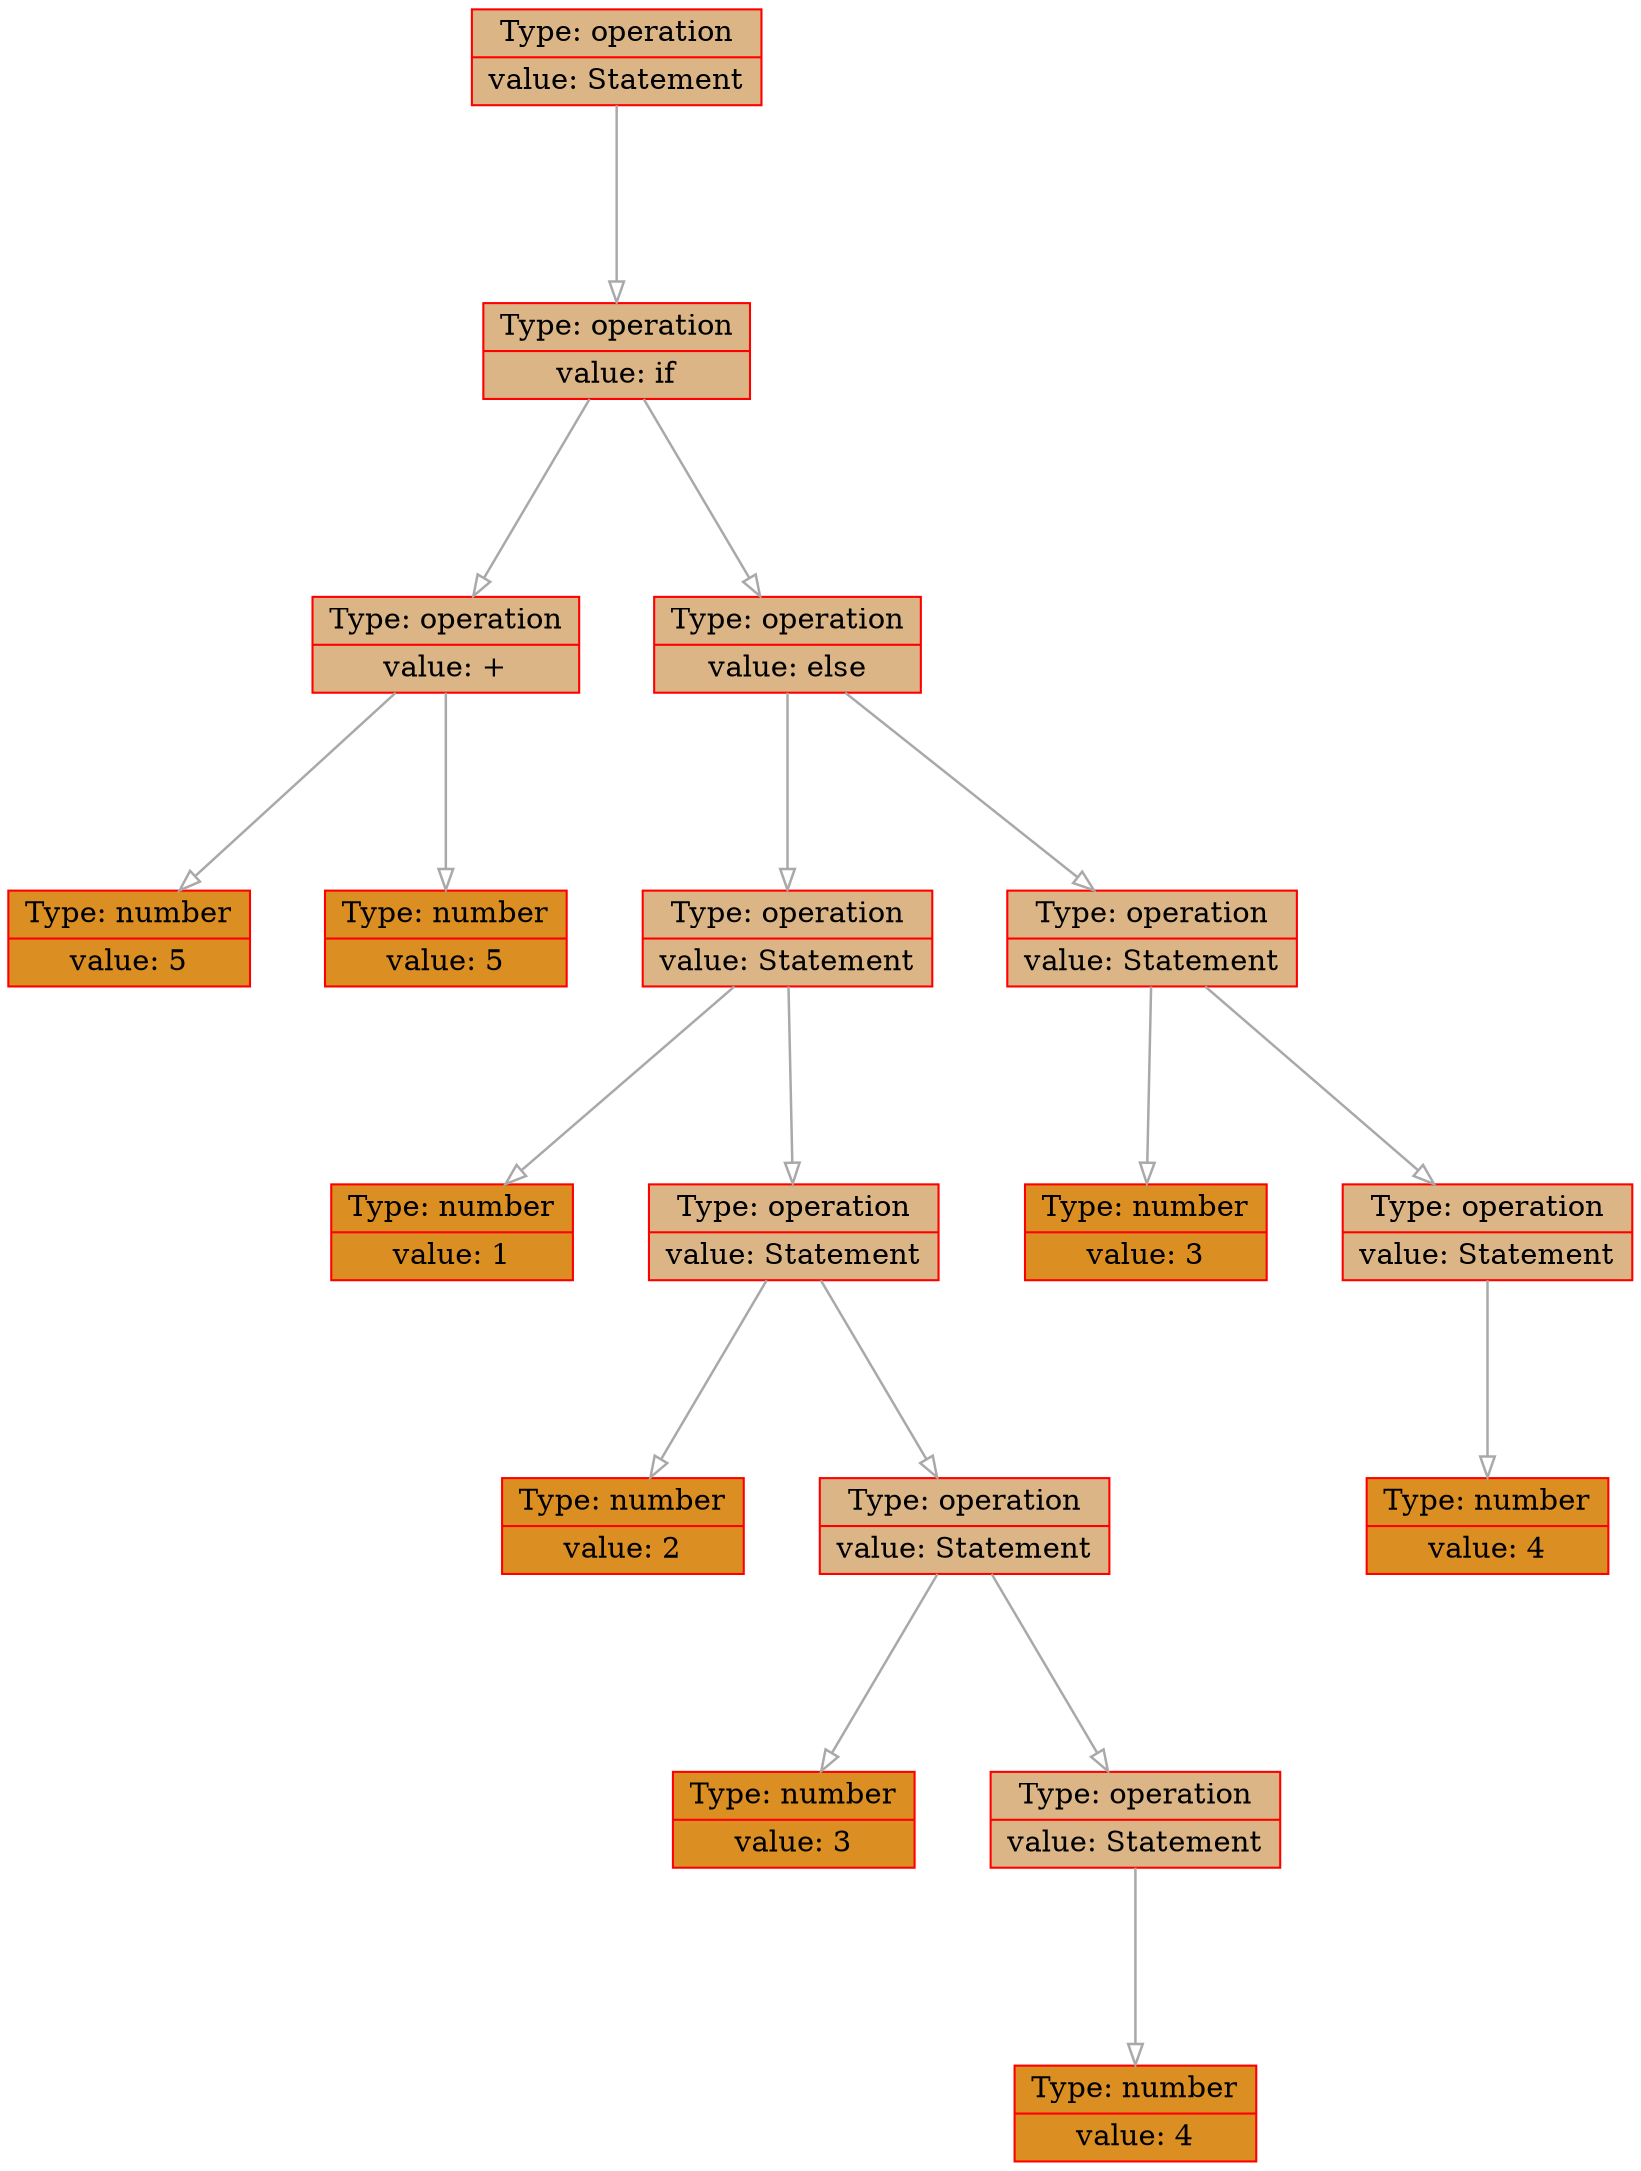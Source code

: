
    digraph g {
        dpi      = 200;
        fontname = "Comic Sans MS";
        fontsize = 20;
        rankdir   =  TB;
        edge [color = darkgrey, arrowhead = onormal, arrowsize = 1, penwidth = 1.2]
        graph[fillcolor = lightgreen, ranksep = 1.3, nodesep = 0.5,
        style = "rounded, filled",color = green, penwidth = 2]

    Node0000023e87248470[shape=record, width=0.2, style="filled", color="red", fillcolor="#DBB585",label=" {Type: operation | value: Statement}"] 
 
Node0000023e872484a0[shape=record, width=0.2, style="filled", color="red", fillcolor="#DBB585",label=" {Type: operation | value: if}"] 
 
Node0000023e87247f40[shape=record, width=0.2, style="filled", color="red", fillcolor="#DBB585",label=" {Type: operation | value: +}"] 
 
Node0000023e872475b0[shape=record, width=0.2, style="filled", color="red", fillcolor="#DB8E21",label=" {Type: number | value: 5}"] 
 
Node0000023e872475e0[shape=record, width=0.2, style="filled", color="red", fillcolor="#DB8E21",label=" {Type: number | value: 5}"] 
 
Node0000023e872481a0[shape=record, width=0.2, style="filled", color="red", fillcolor="#DBB585",label=" {Type: operation | value: else}"] 
 
Node0000023e872480c0[shape=record, width=0.2, style="filled", color="red", fillcolor="#DBB585",label=" {Type: operation | value: Statement}"] 
 
Node0000023e87247f70[shape=record, width=0.2, style="filled", color="red", fillcolor="#DB8E21",label=" {Type: number | value: 1}"] 
 
Node0000023e87248090[shape=record, width=0.2, style="filled", color="red", fillcolor="#DBB585",label=" {Type: operation | value: Statement}"] 
 
Node0000023e87247fa0[shape=record, width=0.2, style="filled", color="red", fillcolor="#DB8E21",label=" {Type: number | value: 2}"] 
 
Node0000023e87248060[shape=record, width=0.2, style="filled", color="red", fillcolor="#DBB585",label=" {Type: operation | value: Statement}"] 
 
Node0000023e87247fd0[shape=record, width=0.2, style="filled", color="red", fillcolor="#DB8E21",label=" {Type: number | value: 3}"] 
 
Node0000023e87248030[shape=record, width=0.2, style="filled", color="red", fillcolor="#DBB585",label=" {Type: operation | value: Statement}"] 
 
Node0000023e87248000[shape=record, width=0.2, style="filled", color="red", fillcolor="#DB8E21",label=" {Type: number | value: 4}"] 
 
Node0000023e87248320[shape=record, width=0.2, style="filled", color="red", fillcolor="#DBB585",label=" {Type: operation | value: Statement}"] 
 
Node0000023e87248230[shape=record, width=0.2, style="filled", color="red", fillcolor="#DB8E21",label=" {Type: number | value: 3}"] 
 
Node0000023e872482c0[shape=record, width=0.2, style="filled", color="red", fillcolor="#DBB585",label=" {Type: operation | value: Statement}"] 
 
Node0000023e87248290[shape=record, width=0.2, style="filled", color="red", fillcolor="#DB8E21",label=" {Type: number | value: 4}"] 
 
Node0000023e87248470->Node0000023e872484a0
Node0000023e872484a0->Node0000023e87247f40
Node0000023e87247f40->Node0000023e872475b0
Node0000023e87247f40->Node0000023e872475e0
Node0000023e872484a0->Node0000023e872481a0
Node0000023e872481a0->Node0000023e872480c0
Node0000023e872480c0->Node0000023e87247f70
Node0000023e872480c0->Node0000023e87248090
Node0000023e87248090->Node0000023e87247fa0
Node0000023e87248090->Node0000023e87248060
Node0000023e87248060->Node0000023e87247fd0
Node0000023e87248060->Node0000023e87248030
Node0000023e87248030->Node0000023e87248000
Node0000023e872481a0->Node0000023e87248320
Node0000023e87248320->Node0000023e87248230
Node0000023e87248320->Node0000023e872482c0
Node0000023e872482c0->Node0000023e87248290
}
